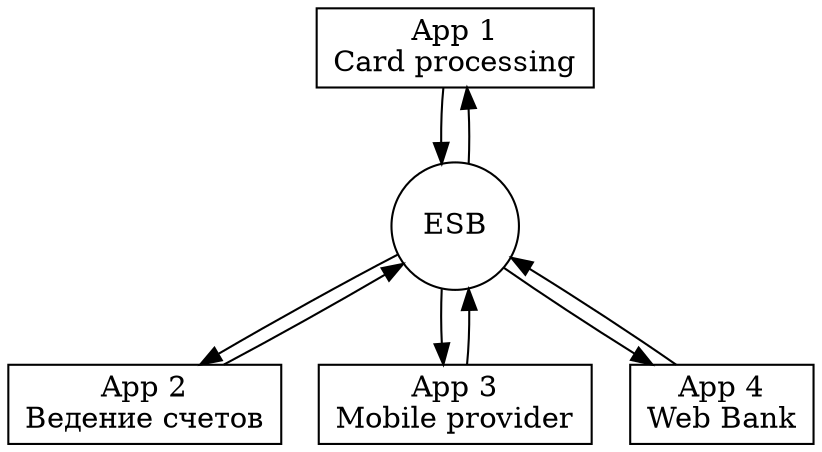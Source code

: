 digraph Bus {
	//circo
	node[shape=box];
	graph[root=esb];
	app1[label="App 1\nCard processing"];
	app2[label="App 2\nВедение счетов"];
	app3[label="App 3\nMobile provider"];
	app4[label="App 4\nWeb Bank"];
	esb[shape=circle, label="ESB"];
	app1->esb;
	esb->app1;
	app2->esb;
	esb->app2;
	app3->esb;
	esb->app3;
	app4->esb;
	esb->app4;
}